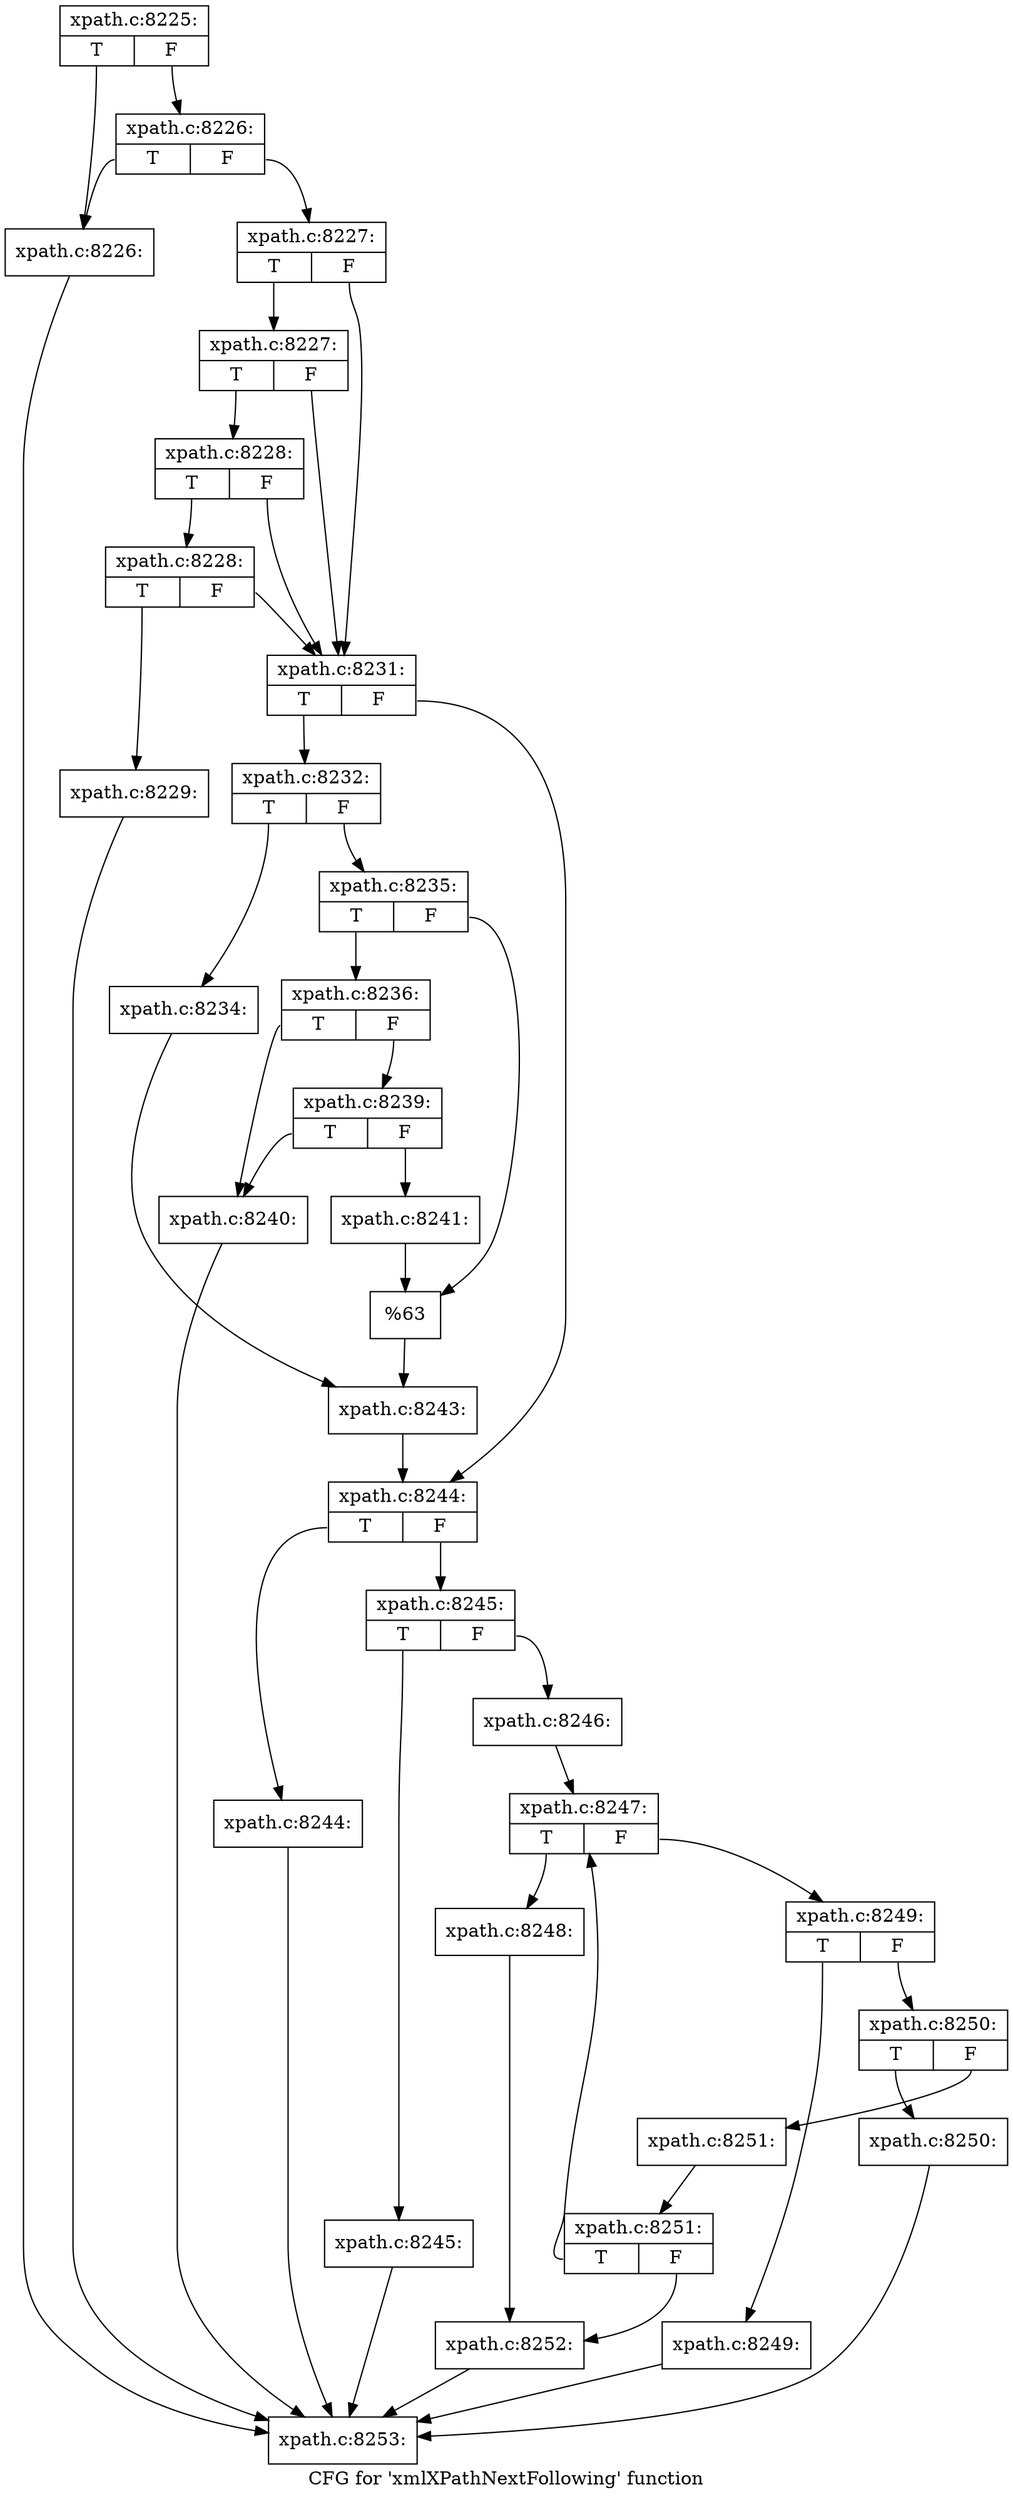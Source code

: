 digraph "CFG for 'xmlXPathNextFollowing' function" {
	label="CFG for 'xmlXPathNextFollowing' function";

	Node0x55e6b2758530 [shape=record,label="{xpath.c:8225:|{<s0>T|<s1>F}}"];
	Node0x55e6b2758530:s0 -> Node0x55e6b27588b0;
	Node0x55e6b2758530:s1 -> Node0x55e6b2761920;
	Node0x55e6b2761920 [shape=record,label="{xpath.c:8226:|{<s0>T|<s1>F}}"];
	Node0x55e6b2761920:s0 -> Node0x55e6b27588b0;
	Node0x55e6b2761920:s1 -> Node0x55e6b27618d0;
	Node0x55e6b27588b0 [shape=record,label="{xpath.c:8226:}"];
	Node0x55e6b27588b0 -> Node0x55e6b275cef0;
	Node0x55e6b27618d0 [shape=record,label="{xpath.c:8227:|{<s0>T|<s1>F}}"];
	Node0x55e6b27618d0:s0 -> Node0x55e6b27621e0;
	Node0x55e6b27618d0:s1 -> Node0x55e6b2762090;
	Node0x55e6b27621e0 [shape=record,label="{xpath.c:8227:|{<s0>T|<s1>F}}"];
	Node0x55e6b27621e0:s0 -> Node0x55e6b2762160;
	Node0x55e6b27621e0:s1 -> Node0x55e6b2762090;
	Node0x55e6b2762160 [shape=record,label="{xpath.c:8228:|{<s0>T|<s1>F}}"];
	Node0x55e6b2762160:s0 -> Node0x55e6b27620e0;
	Node0x55e6b2762160:s1 -> Node0x55e6b2762090;
	Node0x55e6b27620e0 [shape=record,label="{xpath.c:8228:|{<s0>T|<s1>F}}"];
	Node0x55e6b27620e0:s0 -> Node0x55e6b2762040;
	Node0x55e6b27620e0:s1 -> Node0x55e6b2762090;
	Node0x55e6b2762040 [shape=record,label="{xpath.c:8229:}"];
	Node0x55e6b2762040 -> Node0x55e6b275cef0;
	Node0x55e6b2762090 [shape=record,label="{xpath.c:8231:|{<s0>T|<s1>F}}"];
	Node0x55e6b2762090:s0 -> Node0x55e6b2763010;
	Node0x55e6b2762090:s1 -> Node0x55e6b2763060;
	Node0x55e6b2763010 [shape=record,label="{xpath.c:8232:|{<s0>T|<s1>F}}"];
	Node0x55e6b2763010:s0 -> Node0x55e6b2763790;
	Node0x55e6b2763010:s1 -> Node0x55e6b2763830;
	Node0x55e6b2763790 [shape=record,label="{xpath.c:8234:}"];
	Node0x55e6b2763790 -> Node0x55e6b27637e0;
	Node0x55e6b2763830 [shape=record,label="{xpath.c:8235:|{<s0>T|<s1>F}}"];
	Node0x55e6b2763830:s0 -> Node0x55e6b2764020;
	Node0x55e6b2763830:s1 -> Node0x55e6b2764070;
	Node0x55e6b2764020 [shape=record,label="{xpath.c:8236:|{<s0>T|<s1>F}}"];
	Node0x55e6b2764020:s0 -> Node0x55e6b2764900;
	Node0x55e6b2764020:s1 -> Node0x55e6b27649a0;
	Node0x55e6b27649a0 [shape=record,label="{xpath.c:8239:|{<s0>T|<s1>F}}"];
	Node0x55e6b27649a0:s0 -> Node0x55e6b2764900;
	Node0x55e6b27649a0:s1 -> Node0x55e6b2764950;
	Node0x55e6b2764900 [shape=record,label="{xpath.c:8240:}"];
	Node0x55e6b2764900 -> Node0x55e6b275cef0;
	Node0x55e6b2764950 [shape=record,label="{xpath.c:8241:}"];
	Node0x55e6b2764950 -> Node0x55e6b2764070;
	Node0x55e6b2764070 [shape=record,label="{%63}"];
	Node0x55e6b2764070 -> Node0x55e6b27637e0;
	Node0x55e6b27637e0 [shape=record,label="{xpath.c:8243:}"];
	Node0x55e6b27637e0 -> Node0x55e6b2763060;
	Node0x55e6b2763060 [shape=record,label="{xpath.c:8244:|{<s0>T|<s1>F}}"];
	Node0x55e6b2763060:s0 -> Node0x55e6b2765990;
	Node0x55e6b2763060:s1 -> Node0x55e6b27659e0;
	Node0x55e6b2765990 [shape=record,label="{xpath.c:8244:}"];
	Node0x55e6b2765990 -> Node0x55e6b275cef0;
	Node0x55e6b27659e0 [shape=record,label="{xpath.c:8245:|{<s0>T|<s1>F}}"];
	Node0x55e6b27659e0:s0 -> Node0x55e6b2765e40;
	Node0x55e6b27659e0:s1 -> Node0x55e6b2765e90;
	Node0x55e6b2765e40 [shape=record,label="{xpath.c:8245:}"];
	Node0x55e6b2765e40 -> Node0x55e6b275cef0;
	Node0x55e6b2765e90 [shape=record,label="{xpath.c:8246:}"];
	Node0x55e6b2765e90 -> Node0x55e6b2766650;
	Node0x55e6b2766650 [shape=record,label="{xpath.c:8247:|{<s0>T|<s1>F}}"];
	Node0x55e6b2766650:s0 -> Node0x55e6b2766b60;
	Node0x55e6b2766650:s1 -> Node0x55e6b2766bb0;
	Node0x55e6b2766b60 [shape=record,label="{xpath.c:8248:}"];
	Node0x55e6b2766b60 -> Node0x55e6b27665b0;
	Node0x55e6b2766bb0 [shape=record,label="{xpath.c:8249:|{<s0>T|<s1>F}}"];
	Node0x55e6b2766bb0:s0 -> Node0x55e6b2766ee0;
	Node0x55e6b2766bb0:s1 -> Node0x55e6b2766f30;
	Node0x55e6b2766ee0 [shape=record,label="{xpath.c:8249:}"];
	Node0x55e6b2766ee0 -> Node0x55e6b275cef0;
	Node0x55e6b2766f30 [shape=record,label="{xpath.c:8250:|{<s0>T|<s1>F}}"];
	Node0x55e6b2766f30:s0 -> Node0x55e6b27676e0;
	Node0x55e6b2766f30:s1 -> Node0x55e6b2767730;
	Node0x55e6b27676e0 [shape=record,label="{xpath.c:8250:}"];
	Node0x55e6b27676e0 -> Node0x55e6b275cef0;
	Node0x55e6b2767730 [shape=record,label="{xpath.c:8251:}"];
	Node0x55e6b2767730 -> Node0x55e6b2766600;
	Node0x55e6b2766600 [shape=record,label="{xpath.c:8251:|{<s0>T|<s1>F}}"];
	Node0x55e6b2766600:s0 -> Node0x55e6b2766650;
	Node0x55e6b2766600:s1 -> Node0x55e6b27665b0;
	Node0x55e6b27665b0 [shape=record,label="{xpath.c:8252:}"];
	Node0x55e6b27665b0 -> Node0x55e6b275cef0;
	Node0x55e6b275cef0 [shape=record,label="{xpath.c:8253:}"];
}
